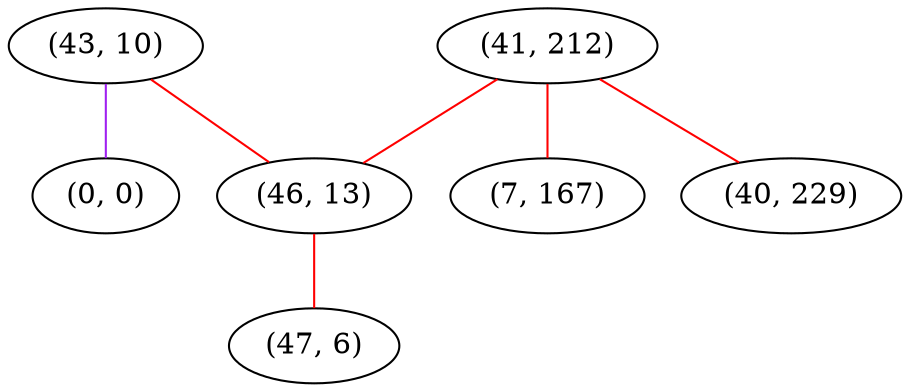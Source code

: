 graph "" {
"(43, 10)";
"(0, 0)";
"(41, 212)";
"(7, 167)";
"(46, 13)";
"(47, 6)";
"(40, 229)";
"(43, 10)" -- "(0, 0)"  [color=purple, key=0, weight=4];
"(43, 10)" -- "(46, 13)"  [color=red, key=0, weight=1];
"(41, 212)" -- "(40, 229)"  [color=red, key=0, weight=1];
"(41, 212)" -- "(7, 167)"  [color=red, key=0, weight=1];
"(41, 212)" -- "(46, 13)"  [color=red, key=0, weight=1];
"(46, 13)" -- "(47, 6)"  [color=red, key=0, weight=1];
}
